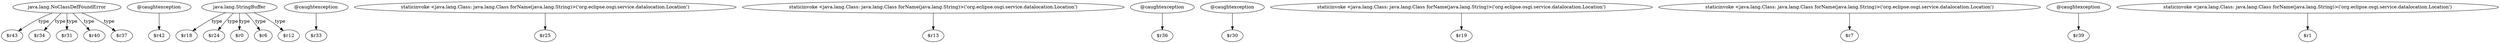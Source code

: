 digraph g {
0[label="java.lang.NoClassDefFoundError"]
1[label="$r43"]
0->1[label="type"]
2[label="@caughtexception"]
3[label="$r42"]
2->3[label=""]
4[label="java.lang.StringBuffer"]
5[label="$r18"]
4->5[label="type"]
6[label="$r24"]
4->6[label="type"]
7[label="@caughtexception"]
8[label="$r33"]
7->8[label=""]
9[label="$r34"]
0->9[label="type"]
10[label="staticinvoke <java.lang.Class: java.lang.Class forName(java.lang.String)>('org.eclipse.osgi.service.datalocation.Location')"]
11[label="$r25"]
10->11[label=""]
12[label="$r31"]
0->12[label="type"]
13[label="$r0"]
4->13[label="type"]
14[label="staticinvoke <java.lang.Class: java.lang.Class forName(java.lang.String)>('org.eclipse.osgi.service.datalocation.Location')"]
15[label="$r13"]
14->15[label=""]
16[label="@caughtexception"]
17[label="$r36"]
16->17[label=""]
18[label="@caughtexception"]
19[label="$r30"]
18->19[label=""]
20[label="$r6"]
4->20[label="type"]
21[label="staticinvoke <java.lang.Class: java.lang.Class forName(java.lang.String)>('org.eclipse.osgi.service.datalocation.Location')"]
22[label="$r19"]
21->22[label=""]
23[label="staticinvoke <java.lang.Class: java.lang.Class forName(java.lang.String)>('org.eclipse.osgi.service.datalocation.Location')"]
24[label="$r7"]
23->24[label=""]
25[label="@caughtexception"]
26[label="$r39"]
25->26[label=""]
27[label="$r40"]
0->27[label="type"]
28[label="$r12"]
4->28[label="type"]
29[label="$r37"]
0->29[label="type"]
30[label="staticinvoke <java.lang.Class: java.lang.Class forName(java.lang.String)>('org.eclipse.osgi.service.datalocation.Location')"]
31[label="$r1"]
30->31[label=""]
}